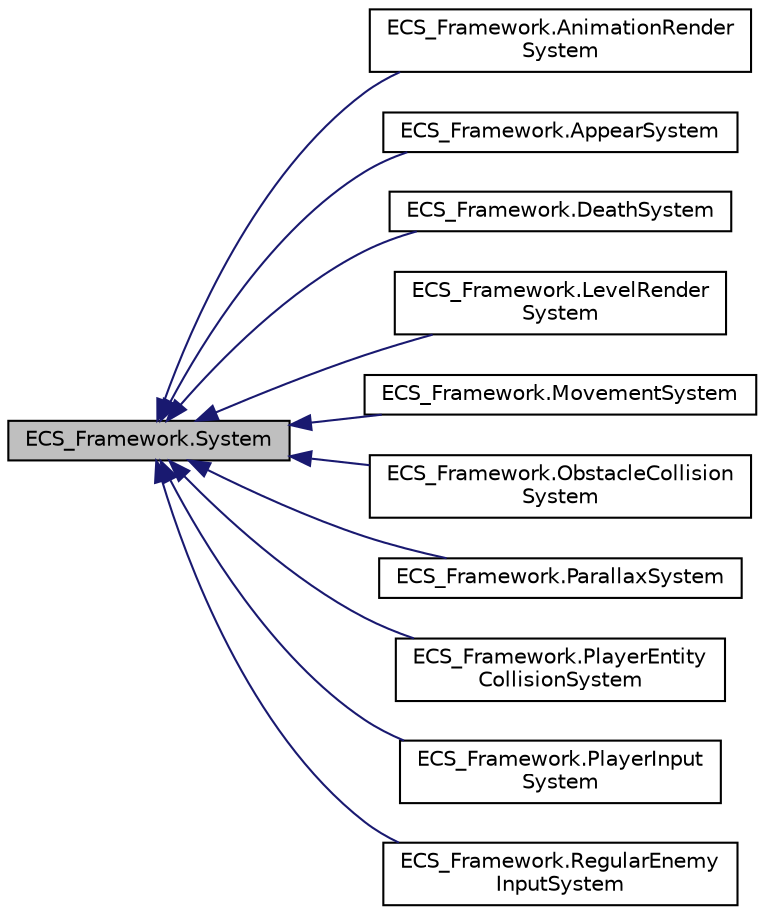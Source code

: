 digraph "ECS_Framework.System"
{
 // LATEX_PDF_SIZE
  edge [fontname="Helvetica",fontsize="10",labelfontname="Helvetica",labelfontsize="10"];
  node [fontname="Helvetica",fontsize="10",shape=record];
  rankdir="LR";
  Node1 [label="ECS_Framework.System",height=0.2,width=0.4,color="black", fillcolor="grey75", style="filled", fontcolor="black",tooltip="An abstract base class for systems in the game."];
  Node1 -> Node2 [dir="back",color="midnightblue",fontsize="10",style="solid",fontname="Helvetica"];
  Node2 [label="ECS_Framework.AnimationRender\lSystem",height=0.2,width=0.4,color="black", fillcolor="white", style="filled",URL="$classECS__Framework_1_1AnimationRenderSystem.html",tooltip="System responsible for rendering the entities in the game."];
  Node1 -> Node3 [dir="back",color="midnightblue",fontsize="10",style="solid",fontname="Helvetica"];
  Node3 [label="ECS_Framework.AppearSystem",height=0.2,width=0.4,color="black", fillcolor="white", style="filled",URL="$classECS__Framework_1_1AppearSystem.html",tooltip="System that manages entity appearance events, triggering actions depending on the entity type."];
  Node1 -> Node4 [dir="back",color="midnightblue",fontsize="10",style="solid",fontname="Helvetica"];
  Node4 [label="ECS_Framework.DeathSystem",height=0.2,width=0.4,color="black", fillcolor="white", style="filled",URL="$classECS__Framework_1_1DeathSystem.html",tooltip="System that manages entity death events, triggering actions depending on the entity type."];
  Node1 -> Node5 [dir="back",color="midnightblue",fontsize="10",style="solid",fontname="Helvetica"];
  Node5 [label="ECS_Framework.LevelRender\lSystem",height=0.2,width=0.4,color="black", fillcolor="white", style="filled",URL="$classECS__Framework_1_1LevelRenderSystem.html",tooltip="System responsible for rendering the entities in the game."];
  Node1 -> Node6 [dir="back",color="midnightblue",fontsize="10",style="solid",fontname="Helvetica"];
  Node6 [label="ECS_Framework.MovementSystem",height=0.2,width=0.4,color="black", fillcolor="white", style="filled",URL="$classECS__Framework_1_1MovementSystem.html",tooltip="System responsible for handling the movement of entities in the game."];
  Node1 -> Node7 [dir="back",color="midnightblue",fontsize="10",style="solid",fontname="Helvetica"];
  Node7 [label="ECS_Framework.ObstacleCollision\lSystem",height=0.2,width=0.4,color="black", fillcolor="white", style="filled",URL="$classECS__Framework_1_1ObstacleCollisionSystem.html",tooltip="System that manages collision detection and resolution between entities and level obstacles."];
  Node1 -> Node8 [dir="back",color="midnightblue",fontsize="10",style="solid",fontname="Helvetica"];
  Node8 [label="ECS_Framework.ParallaxSystem",height=0.2,width=0.4,color="black", fillcolor="white", style="filled",URL="$classECS__Framework_1_1ParallaxSystem.html",tooltip="System that manages parallax components and their related entities."];
  Node1 -> Node9 [dir="back",color="midnightblue",fontsize="10",style="solid",fontname="Helvetica"];
  Node9 [label="ECS_Framework.PlayerEntity\lCollisionSystem",height=0.2,width=0.4,color="black", fillcolor="white", style="filled",URL="$classECS__Framework_1_1PlayerEntityCollisionSystem.html",tooltip="Represents a system that handles collisions between the player entity and other entities."];
  Node1 -> Node10 [dir="back",color="midnightblue",fontsize="10",style="solid",fontname="Helvetica"];
  Node10 [label="ECS_Framework.PlayerInput\lSystem",height=0.2,width=0.4,color="black", fillcolor="white", style="filled",URL="$classECS__Framework_1_1PlayerInputSystem.html",tooltip="System that updates the state of entities based on keyboard input."];
  Node1 -> Node11 [dir="back",color="midnightblue",fontsize="10",style="solid",fontname="Helvetica"];
  Node11 [label="ECS_Framework.RegularEnemy\lInputSystem",height=0.2,width=0.4,color="black", fillcolor="white", style="filled",URL="$classECS__Framework_1_1RegularEnemyInputSystem.html",tooltip="System that updates the state of Regular Enemies."];
}
